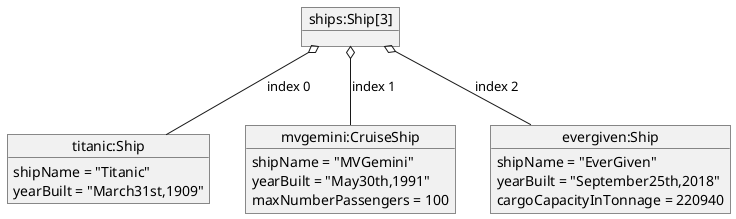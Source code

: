 @startuml

object "titanic:Ship" as ship1{
    shipName = "Titanic"
    yearBuilt = "March31st,1909"
}

object "mvgemini:CruiseShip" as ship2 {
    shipName = "MVGemini"
    yearBuilt = "May30th,1991"
    maxNumberPassengers = 100
}

object "evergiven:Ship" as ship3 {
    shipName = "EverGiven"
    yearBuilt = "September25th,2018"
    cargoCapacityInTonnage = 220940
}

object "ships:Ship[3]" as shipsArray {
}

shipsArray o-- ship1 : index 0
shipsArray o-- ship2 : index 1
shipsArray o-- ship3 : index 2

@enduml

